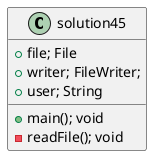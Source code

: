@startuml

class solution45

class solution45 {
+file; File
+writer; FileWriter;
+user; String


+main(); void
-readFile(); void

}

@enduml